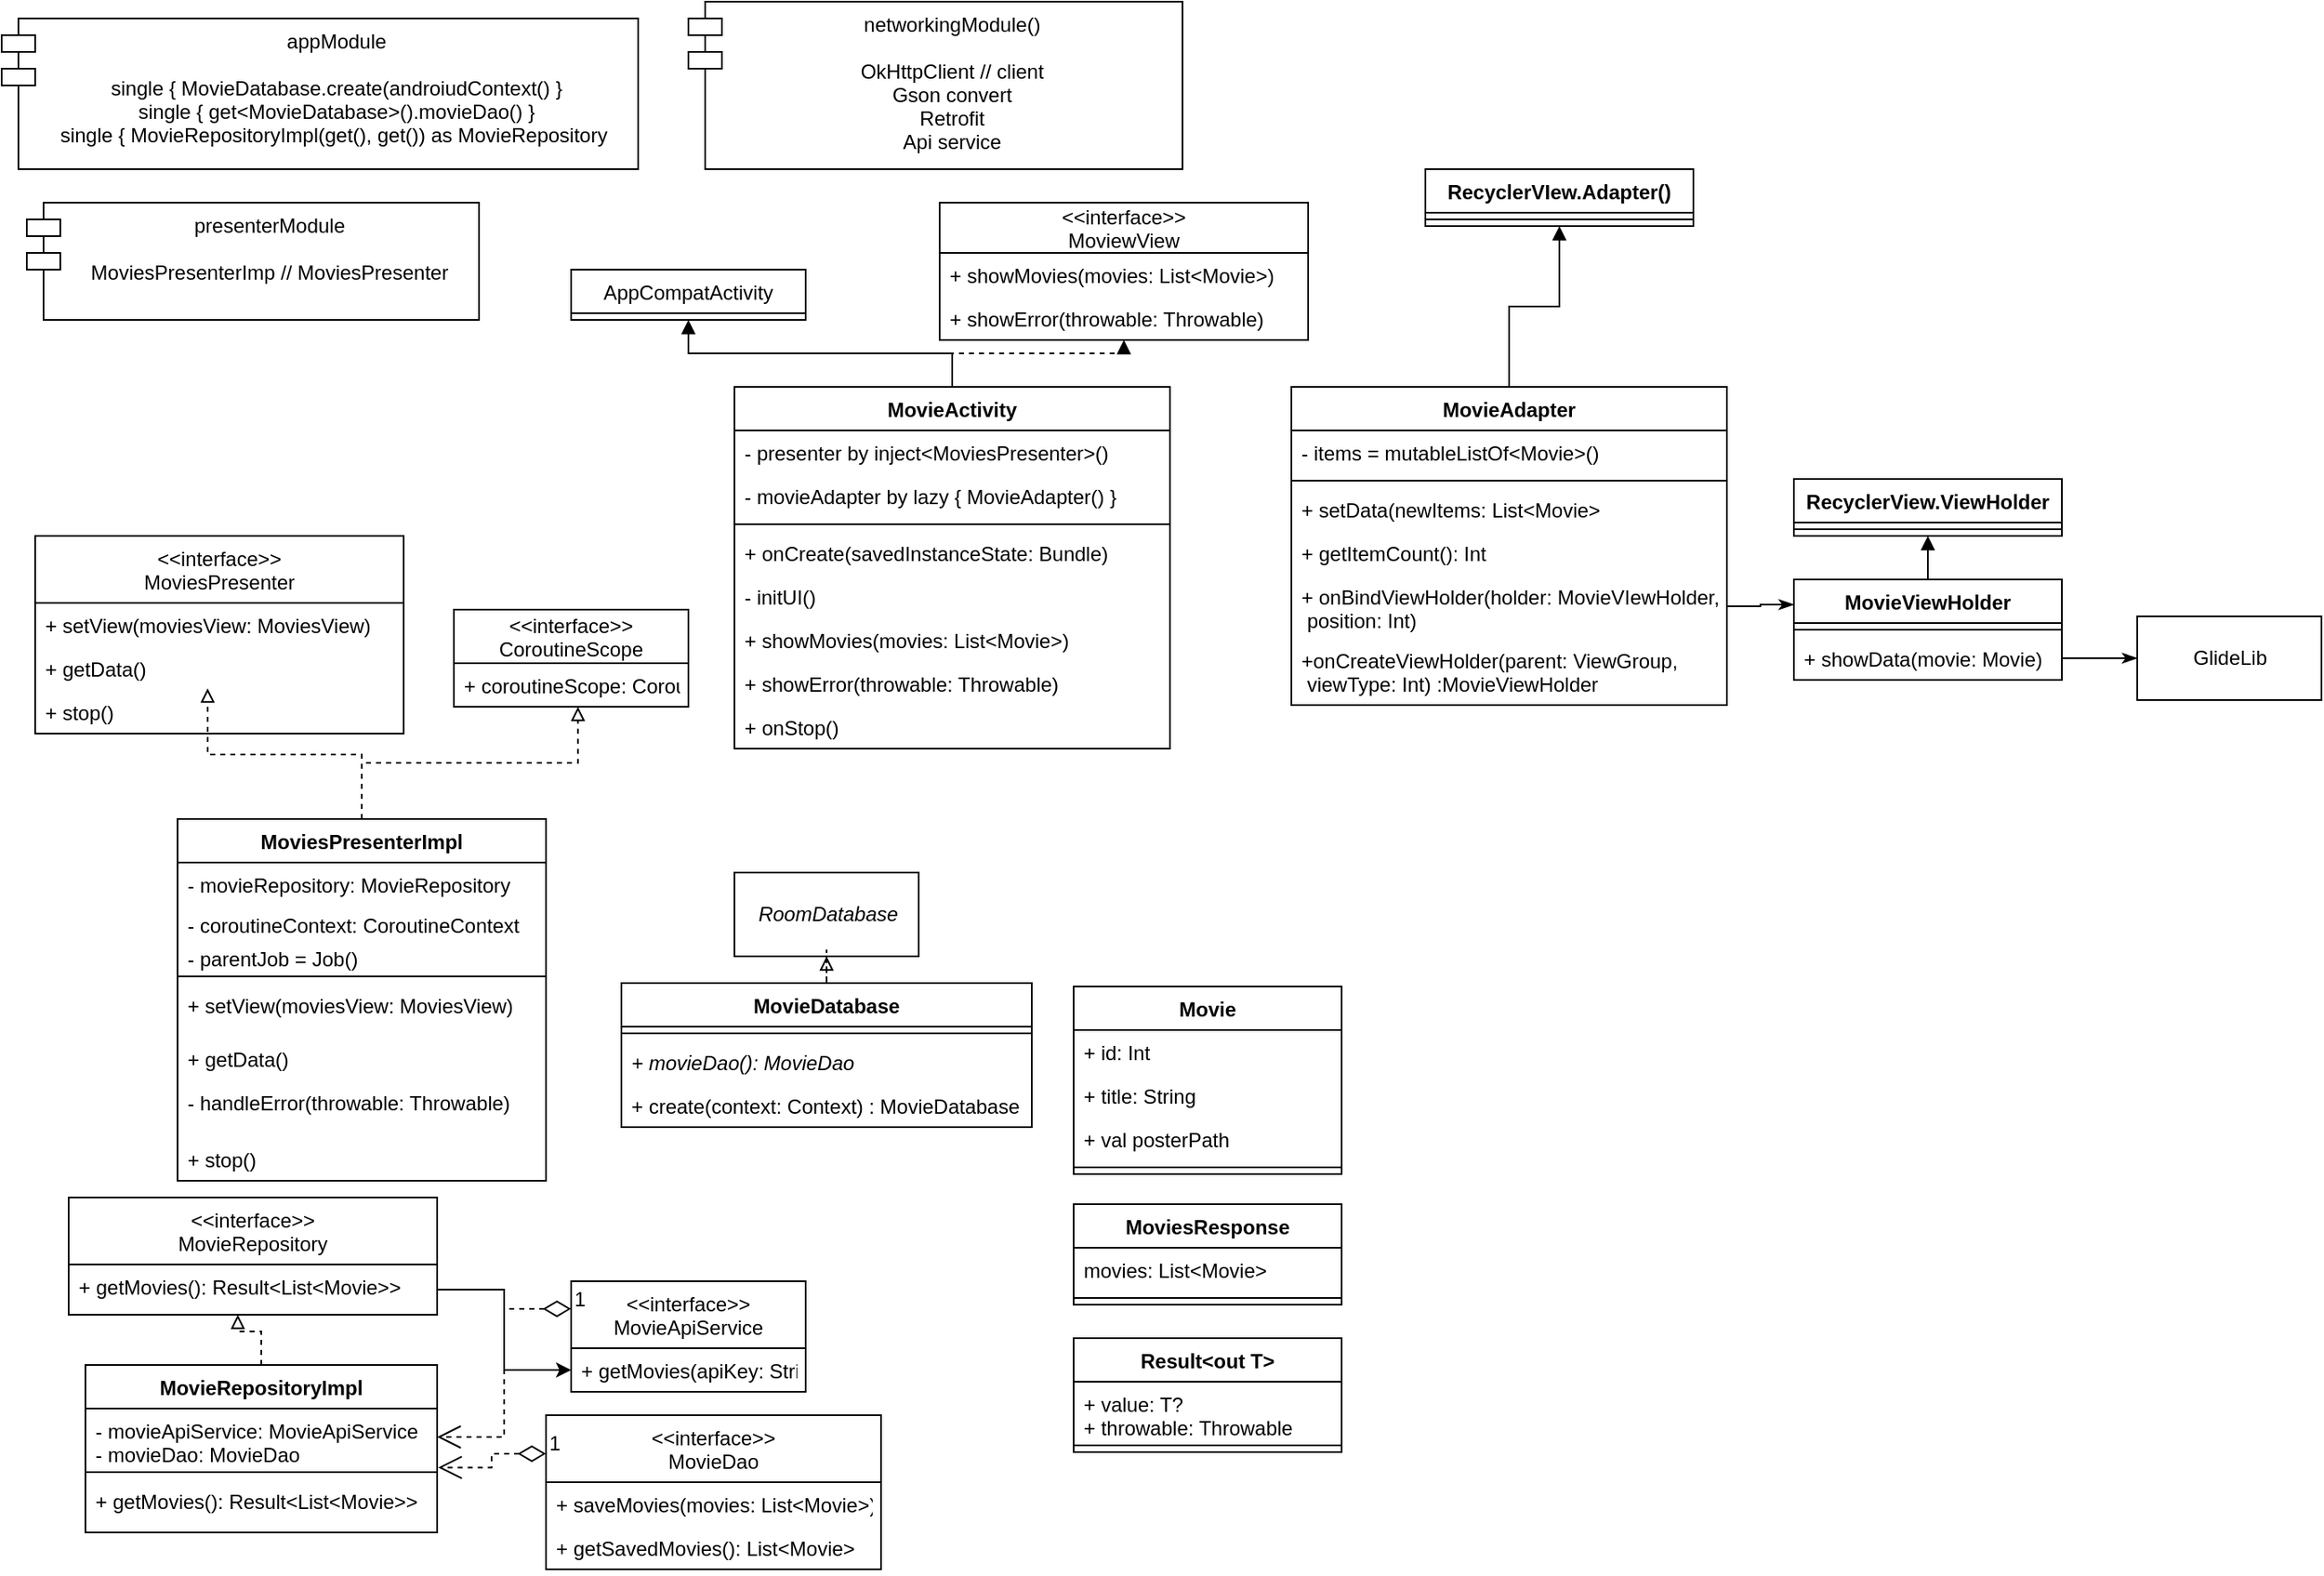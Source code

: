 <mxfile version="16.2.6" type="device"><diagram name="Page-1" id="c4acf3e9-155e-7222-9cf6-157b1a14988f"><mxGraphModel dx="1038" dy="579" grid="1" gridSize="10" guides="1" tooltips="1" connect="1" arrows="1" fold="1" page="1" pageScale="1" pageWidth="850" pageHeight="1100" background="none" math="0" shadow="0"><root><mxCell id="0"/><mxCell id="1" parent="0"/><mxCell id="kqm0lMJhijm5IPCF90qn-11" style="edgeStyle=orthogonalEdgeStyle;rounded=0;orthogonalLoop=1;jettySize=auto;html=1;dashed=1;endArrow=block;endFill=0;strokeColor=default;entryX=0.468;entryY=0.962;entryDx=0;entryDy=0;entryPerimeter=0;" parent="1" source="kqm0lMJhijm5IPCF90qn-4" target="kqm0lMJhijm5IPCF90qn-42" edge="1"><mxGeometry relative="1" as="geometry"><mxPoint x="289" y="488" as="targetPoint"/></mxGeometry></mxCell><object label="MoviesPresenterImpl" id="kqm0lMJhijm5IPCF90qn-4"><mxCell style="swimlane;fontStyle=1;align=center;verticalAlign=top;childLayout=stackLayout;horizontal=1;startSize=26;horizontalStack=0;resizeParent=1;resizeParentMax=0;resizeLast=0;collapsible=1;marginBottom=0;rounded=0;shadow=0;glass=0;sketch=0;fillColor=default;" parent="1" vertex="1"><mxGeometry x="105" y="518" width="220" height="216" as="geometry"><mxRectangle x="130" y="520" width="150" height="26" as="alternateBounds"/></mxGeometry></mxCell></object><mxCell id="kqm0lMJhijm5IPCF90qn-5" value="- movieRepository: MovieRepository" style="text;strokeColor=none;fillColor=none;align=left;verticalAlign=top;spacingLeft=4;spacingRight=4;overflow=hidden;rotatable=0;points=[[0,0.5],[1,0.5]];portConstraint=eastwest;rounded=0;shadow=0;glass=0;sketch=0;" parent="kqm0lMJhijm5IPCF90qn-4" vertex="1"><mxGeometry y="26" width="220" height="24" as="geometry"/></mxCell><mxCell id="tw85Ys6KGwr3JEd0iaZm-12" value="- coroutineContext: CoroutineContext" style="text;strokeColor=none;fillColor=none;align=left;verticalAlign=top;spacingLeft=4;spacingRight=4;overflow=hidden;rotatable=0;points=[[0,0.5],[1,0.5]];portConstraint=eastwest;rounded=0;shadow=0;glass=0;sketch=0;" vertex="1" parent="kqm0lMJhijm5IPCF90qn-4"><mxGeometry y="50" width="220" height="20" as="geometry"/></mxCell><mxCell id="tw85Ys6KGwr3JEd0iaZm-14" value="- parentJob = Job()" style="text;strokeColor=none;fillColor=none;align=left;verticalAlign=top;spacingLeft=4;spacingRight=4;overflow=hidden;rotatable=0;points=[[0,0.5],[1,0.5]];portConstraint=eastwest;rounded=0;shadow=0;glass=0;sketch=0;" vertex="1" parent="kqm0lMJhijm5IPCF90qn-4"><mxGeometry y="70" width="220" height="20" as="geometry"/></mxCell><mxCell id="kqm0lMJhijm5IPCF90qn-6" value="" style="line;strokeWidth=1;fillColor=none;align=left;verticalAlign=middle;spacingTop=-1;spacingLeft=3;spacingRight=3;rotatable=0;labelPosition=right;points=[];portConstraint=eastwest;rounded=0;shadow=0;glass=0;sketch=0;" parent="kqm0lMJhijm5IPCF90qn-4" vertex="1"><mxGeometry y="90" width="220" height="8" as="geometry"/></mxCell><mxCell id="kqm0lMJhijm5IPCF90qn-7" value="+ setView(moviesView: MoviesView)" style="text;strokeColor=none;fillColor=none;align=left;verticalAlign=top;spacingLeft=4;spacingRight=4;overflow=hidden;rotatable=0;points=[[0,0.5],[1,0.5]];portConstraint=eastwest;rounded=0;shadow=0;glass=0;sketch=0;" parent="kqm0lMJhijm5IPCF90qn-4" vertex="1"><mxGeometry y="98" width="220" height="32" as="geometry"/></mxCell><mxCell id="tw85Ys6KGwr3JEd0iaZm-9" value="+ getData()" style="text;strokeColor=none;fillColor=none;align=left;verticalAlign=top;spacingLeft=4;spacingRight=4;overflow=hidden;rotatable=0;points=[[0,0.5],[1,0.5]];portConstraint=eastwest;" vertex="1" parent="kqm0lMJhijm5IPCF90qn-4"><mxGeometry y="130" width="220" height="26" as="geometry"/></mxCell><mxCell id="tw85Ys6KGwr3JEd0iaZm-6" value="- handleError(throwable: Throwable)" style="text;strokeColor=none;fillColor=none;align=left;verticalAlign=top;spacingLeft=4;spacingRight=4;overflow=hidden;rotatable=0;points=[[0,0.5],[1,0.5]];portConstraint=eastwest;rounded=0;shadow=0;glass=0;sketch=0;" vertex="1" parent="kqm0lMJhijm5IPCF90qn-4"><mxGeometry y="156" width="220" height="34" as="geometry"/></mxCell><mxCell id="tw85Ys6KGwr3JEd0iaZm-10" value="+ stop()" style="text;strokeColor=none;fillColor=none;align=left;verticalAlign=top;spacingLeft=4;spacingRight=4;overflow=hidden;rotatable=0;points=[[0,0.5],[1,0.5]];portConstraint=eastwest;" vertex="1" parent="kqm0lMJhijm5IPCF90qn-4"><mxGeometry y="190" width="220" height="26" as="geometry"/></mxCell><mxCell id="kqm0lMJhijm5IPCF90qn-34" style="edgeStyle=orthogonalEdgeStyle;rounded=0;orthogonalLoop=1;jettySize=auto;html=1;entryX=0.529;entryY=1;entryDx=0;entryDy=0;dashed=1;fontFamily=Helvetica;fontSize=12;fontColor=default;endArrow=block;endFill=0;startSize=26;strokeColor=default;exitX=0.5;exitY=0;exitDx=0;exitDy=0;entryPerimeter=0;" parent="1" source="kqm0lMJhijm5IPCF90qn-4" target="kqm0lMJhijm5IPCF90qn-45" edge="1"><mxGeometry relative="1" as="geometry"><mxPoint x="320" y="708" as="sourcePoint"/><mxPoint x="445" y="488" as="targetPoint"/></mxGeometry></mxCell><mxCell id="kqm0lMJhijm5IPCF90qn-36" value="&lt;&lt;interface&gt;&gt;&#10;MovieRepository" style="swimlane;fontStyle=0;childLayout=stackLayout;horizontal=1;startSize=40;fillColor=none;horizontalStack=0;resizeParent=1;resizeParentMax=0;resizeLast=0;collapsible=1;marginBottom=0;rounded=0;shadow=0;glass=0;sketch=0;fontFamily=Helvetica;fontSize=12;fontColor=default;strokeColor=default;" parent="1" vertex="1"><mxGeometry x="40" y="744" width="220" height="70" as="geometry"><mxRectangle x="550" y="350" width="120" height="30" as="alternateBounds"/></mxGeometry></mxCell><mxCell id="kqm0lMJhijm5IPCF90qn-37" value="+ getMovies(): Result&lt;List&lt;Movie&gt;&gt;" style="text;strokeColor=none;fillColor=none;align=left;verticalAlign=top;spacingLeft=4;spacingRight=4;overflow=hidden;rotatable=0;points=[[0,0.5],[1,0.5]];portConstraint=eastwest;rounded=0;shadow=0;glass=0;sketch=0;fontFamily=Helvetica;fontSize=12;fontColor=default;startSize=26;" parent="kqm0lMJhijm5IPCF90qn-36" vertex="1"><mxGeometry y="40" width="220" height="30" as="geometry"/></mxCell><mxCell id="kqm0lMJhijm5IPCF90qn-40" value="&lt;&lt;interface&gt;&gt;&#10;MoviesPresenter" style="swimlane;fontStyle=0;childLayout=stackLayout;horizontal=1;startSize=40;fillColor=none;horizontalStack=0;resizeParent=1;resizeParentMax=0;resizeLast=0;collapsible=1;marginBottom=0;rounded=0;shadow=0;glass=0;sketch=0;fontFamily=Helvetica;fontSize=12;fontColor=default;strokeColor=default;" parent="1" vertex="1"><mxGeometry x="20" y="349" width="220" height="118" as="geometry"/></mxCell><mxCell id="kqm0lMJhijm5IPCF90qn-41" value="+ setView(moviesView: MoviesView)" style="text;strokeColor=none;fillColor=none;align=left;verticalAlign=top;spacingLeft=4;spacingRight=4;overflow=hidden;rotatable=0;points=[[0,0.5],[1,0.5]];portConstraint=eastwest;rounded=0;shadow=0;glass=0;sketch=0;fontFamily=Helvetica;fontSize=12;fontColor=default;startSize=26;" parent="kqm0lMJhijm5IPCF90qn-40" vertex="1"><mxGeometry y="40" width="220" height="26" as="geometry"/></mxCell><mxCell id="kqm0lMJhijm5IPCF90qn-42" value="+ getData()" style="text;strokeColor=none;fillColor=none;align=left;verticalAlign=top;spacingLeft=4;spacingRight=4;overflow=hidden;rotatable=0;points=[[0,0.5],[1,0.5]];portConstraint=eastwest;rounded=0;shadow=0;glass=0;sketch=0;fontFamily=Helvetica;fontSize=12;fontColor=default;startSize=26;" parent="kqm0lMJhijm5IPCF90qn-40" vertex="1"><mxGeometry y="66" width="220" height="26" as="geometry"/></mxCell><mxCell id="tw85Ys6KGwr3JEd0iaZm-3" value="+ stop()" style="text;strokeColor=none;fillColor=none;align=left;verticalAlign=top;spacingLeft=4;spacingRight=4;overflow=hidden;rotatable=0;points=[[0,0.5],[1,0.5]];portConstraint=eastwest;rounded=0;shadow=0;glass=0;sketch=0;fontFamily=Helvetica;fontSize=12;fontColor=default;startSize=26;" vertex="1" parent="kqm0lMJhijm5IPCF90qn-40"><mxGeometry y="92" width="220" height="26" as="geometry"/></mxCell><mxCell id="kqm0lMJhijm5IPCF90qn-44" value="&lt;&lt;interface&gt;&gt;&#10;CoroutineScope" style="swimlane;fontStyle=0;childLayout=stackLayout;horizontal=1;startSize=32;fillColor=none;horizontalStack=0;resizeParent=1;resizeParentMax=0;resizeLast=0;collapsible=1;marginBottom=0;rounded=0;shadow=0;glass=0;sketch=0;fontFamily=Helvetica;fontSize=12;fontColor=default;strokeColor=default;" parent="1" vertex="1"><mxGeometry x="270" y="393" width="140" height="58" as="geometry"/></mxCell><mxCell id="kqm0lMJhijm5IPCF90qn-45" value="+ coroutineScope: CoroutineScope" style="text;strokeColor=none;fillColor=none;align=left;verticalAlign=top;spacingLeft=4;spacingRight=4;overflow=hidden;rotatable=0;points=[[0,0.5],[1,0.5]];portConstraint=eastwest;rounded=0;shadow=0;glass=0;sketch=0;fontFamily=Helvetica;fontSize=12;fontColor=default;startSize=26;" parent="kqm0lMJhijm5IPCF90qn-44" vertex="1"><mxGeometry y="32" width="140" height="26" as="geometry"/></mxCell><mxCell id="kqm0lMJhijm5IPCF90qn-48" value="Result&lt;out T&gt;" style="swimlane;fontStyle=1;align=center;verticalAlign=top;childLayout=stackLayout;horizontal=1;startSize=26;horizontalStack=0;resizeParent=1;resizeParentMax=0;resizeLast=0;collapsible=1;marginBottom=0;rounded=0;shadow=0;glass=0;sketch=0;fontFamily=Helvetica;fontSize=12;fontColor=default;strokeColor=default;fillColor=default;" parent="1" vertex="1"><mxGeometry x="640" y="828" width="160" height="68" as="geometry"/></mxCell><mxCell id="kqm0lMJhijm5IPCF90qn-49" value="+ value: T?&#10;+ throwable: Throwable" style="text;strokeColor=none;fillColor=none;align=left;verticalAlign=top;spacingLeft=4;spacingRight=4;overflow=hidden;rotatable=0;points=[[0,0.5],[1,0.5]];portConstraint=eastwest;rounded=0;shadow=0;glass=0;sketch=0;fontFamily=Helvetica;fontSize=12;fontColor=default;startSize=26;" parent="kqm0lMJhijm5IPCF90qn-48" vertex="1"><mxGeometry y="26" width="160" height="34" as="geometry"/></mxCell><mxCell id="kqm0lMJhijm5IPCF90qn-50" value="" style="line;strokeWidth=1;fillColor=none;align=left;verticalAlign=middle;spacingTop=-1;spacingLeft=3;spacingRight=3;rotatable=0;labelPosition=right;points=[];portConstraint=eastwest;rounded=0;shadow=0;glass=0;sketch=0;fontFamily=Helvetica;fontSize=12;fontColor=default;startSize=26;" parent="kqm0lMJhijm5IPCF90qn-48" vertex="1"><mxGeometry y="60" width="160" height="8" as="geometry"/></mxCell><mxCell id="kqm0lMJhijm5IPCF90qn-56" style="edgeStyle=orthogonalEdgeStyle;rounded=0;orthogonalLoop=1;jettySize=auto;html=1;entryX=0.459;entryY=1.001;entryDx=0;entryDy=0;entryPerimeter=0;dashed=1;fontFamily=Helvetica;fontSize=12;fontColor=default;endArrow=block;endFill=0;startSize=26;strokeColor=default;" parent="1" source="kqm0lMJhijm5IPCF90qn-52" target="kqm0lMJhijm5IPCF90qn-37" edge="1"><mxGeometry relative="1" as="geometry"/></mxCell><mxCell id="kqm0lMJhijm5IPCF90qn-52" value="MovieRepositoryImpl" style="swimlane;fontStyle=1;align=center;verticalAlign=top;childLayout=stackLayout;horizontal=1;startSize=26;horizontalStack=0;resizeParent=1;resizeParentMax=0;resizeLast=0;collapsible=1;marginBottom=0;rounded=0;shadow=0;glass=0;sketch=0;fontFamily=Helvetica;fontSize=12;fontColor=default;strokeColor=default;fillColor=default;" parent="1" vertex="1"><mxGeometry x="50" y="844" width="210" height="100" as="geometry"/></mxCell><mxCell id="kqm0lMJhijm5IPCF90qn-53" value="- movieApiService: MovieApiService&#10;- movieDao: MovieDao" style="text;strokeColor=none;fillColor=none;align=left;verticalAlign=top;spacingLeft=4;spacingRight=4;overflow=hidden;rotatable=0;points=[[0,0.5],[1,0.5]];portConstraint=eastwest;rounded=0;shadow=0;glass=0;sketch=0;fontFamily=Helvetica;fontSize=12;fontColor=default;startSize=26;" parent="kqm0lMJhijm5IPCF90qn-52" vertex="1"><mxGeometry y="26" width="210" height="34" as="geometry"/></mxCell><mxCell id="kqm0lMJhijm5IPCF90qn-54" value="" style="line;strokeWidth=1;fillColor=none;align=left;verticalAlign=middle;spacingTop=-1;spacingLeft=3;spacingRight=3;rotatable=0;labelPosition=right;points=[];portConstraint=eastwest;rounded=0;shadow=0;glass=0;sketch=0;fontFamily=Helvetica;fontSize=12;fontColor=default;startSize=26;" parent="kqm0lMJhijm5IPCF90qn-52" vertex="1"><mxGeometry y="60" width="210" height="8" as="geometry"/></mxCell><mxCell id="kqm0lMJhijm5IPCF90qn-55" value="+ getMovies(): Result&lt;List&lt;Movie&gt;&gt;" style="text;strokeColor=none;fillColor=none;align=left;verticalAlign=top;spacingLeft=4;spacingRight=4;overflow=hidden;rotatable=0;points=[[0,0.5],[1,0.5]];portConstraint=eastwest;rounded=0;shadow=0;glass=0;sketch=0;fontFamily=Helvetica;fontSize=12;fontColor=default;startSize=26;" parent="kqm0lMJhijm5IPCF90qn-52" vertex="1"><mxGeometry y="68" width="210" height="32" as="geometry"/></mxCell><mxCell id="6O_Hk22rDCOHwcUFQRKU-26" style="edgeStyle=orthogonalEdgeStyle;shape=flexArrow;rounded=0;orthogonalLoop=1;jettySize=auto;html=1;exitX=1;exitY=0.5;exitDx=0;exitDy=0;dashed=1;endArrow=block;endFill=0;" parent="kqm0lMJhijm5IPCF90qn-52" source="kqm0lMJhijm5IPCF90qn-55" target="kqm0lMJhijm5IPCF90qn-55" edge="1"><mxGeometry relative="1" as="geometry"/></mxCell><mxCell id="kqm0lMJhijm5IPCF90qn-57" value="&lt;&lt;interface&gt;&gt;&#10;MovieApiService" style="swimlane;fontStyle=0;childLayout=stackLayout;horizontal=1;startSize=40;fillColor=none;horizontalStack=0;resizeParent=1;resizeParentMax=0;resizeLast=0;collapsible=1;marginBottom=0;rounded=0;shadow=0;glass=0;sketch=0;fontFamily=Helvetica;fontSize=12;fontColor=default;strokeColor=default;" parent="1" vertex="1"><mxGeometry x="340" y="794" width="140" height="66" as="geometry"/></mxCell><mxCell id="kqm0lMJhijm5IPCF90qn-58" value="+ getMovies(apiKey: String): String: Call&lt;MoviesResponse&gt;" style="text;strokeColor=none;fillColor=none;align=left;verticalAlign=top;spacingLeft=4;spacingRight=4;overflow=hidden;rotatable=0;points=[[0,0.5],[1,0.5]];portConstraint=eastwest;rounded=0;shadow=0;glass=0;sketch=0;fontFamily=Helvetica;fontSize=12;fontColor=default;startSize=26;" parent="kqm0lMJhijm5IPCF90qn-57" vertex="1"><mxGeometry y="40" width="140" height="26" as="geometry"/></mxCell><mxCell id="kqm0lMJhijm5IPCF90qn-67" value="1" style="endArrow=open;html=1;endSize=12;startArrow=diamondThin;startSize=14;startFill=0;edgeStyle=orthogonalEdgeStyle;align=left;verticalAlign=bottom;rounded=0;dashed=1;fontFamily=Helvetica;fontSize=12;fontColor=default;strokeColor=default;exitX=0;exitY=0.25;exitDx=0;exitDy=0;" parent="1" source="kqm0lMJhijm5IPCF90qn-57" target="kqm0lMJhijm5IPCF90qn-53" edge="1"><mxGeometry x="-1" y="3" relative="1" as="geometry"><mxPoint x="450" y="762" as="sourcePoint"/><mxPoint x="610" y="762" as="targetPoint"/></mxGeometry></mxCell><mxCell id="kqm0lMJhijm5IPCF90qn-69" value="1" style="endArrow=open;html=1;endSize=12;startArrow=diamondThin;startSize=14;startFill=0;edgeStyle=orthogonalEdgeStyle;align=left;verticalAlign=bottom;rounded=0;dashed=1;fontFamily=Helvetica;fontSize=12;fontColor=default;strokeColor=default;entryX=1.003;entryY=1.036;entryDx=0;entryDy=0;entryPerimeter=0;exitX=0;exitY=0.25;exitDx=0;exitDy=0;" parent="1" source="kqm0lMJhijm5IPCF90qn-70" target="kqm0lMJhijm5IPCF90qn-53" edge="1"><mxGeometry x="-1" y="3" relative="1" as="geometry"><mxPoint x="480" y="932" as="sourcePoint"/><mxPoint x="300" y="852" as="targetPoint"/></mxGeometry></mxCell><mxCell id="kqm0lMJhijm5IPCF90qn-70" value="&lt;&lt;interface&gt;&gt;&#10;MovieDao" style="swimlane;fontStyle=0;childLayout=stackLayout;horizontal=1;startSize=40;fillColor=none;horizontalStack=0;resizeParent=1;resizeParentMax=0;resizeLast=0;collapsible=1;marginBottom=0;rounded=0;shadow=0;glass=0;sketch=0;fontFamily=Helvetica;fontSize=12;fontColor=default;strokeColor=default;" parent="1" vertex="1"><mxGeometry x="325" y="874" width="200" height="92" as="geometry"/></mxCell><mxCell id="kqm0lMJhijm5IPCF90qn-71" value="+ saveMovies(movies: List&lt;Movie&gt;)" style="text;strokeColor=none;fillColor=none;align=left;verticalAlign=top;spacingLeft=4;spacingRight=4;overflow=hidden;rotatable=0;points=[[0,0.5],[1,0.5]];portConstraint=eastwest;rounded=0;shadow=0;glass=0;sketch=0;fontFamily=Helvetica;fontSize=12;fontColor=default;startSize=26;" parent="kqm0lMJhijm5IPCF90qn-70" vertex="1"><mxGeometry y="40" width="200" height="26" as="geometry"/></mxCell><mxCell id="kqm0lMJhijm5IPCF90qn-72" value="+ getSavedMovies(): List&lt;Movie&gt;" style="text;strokeColor=none;fillColor=none;align=left;verticalAlign=top;spacingLeft=4;spacingRight=4;overflow=hidden;rotatable=0;points=[[0,0.5],[1,0.5]];portConstraint=eastwest;rounded=0;shadow=0;glass=0;sketch=0;fontFamily=Helvetica;fontSize=12;fontColor=default;startSize=26;" parent="kqm0lMJhijm5IPCF90qn-70" vertex="1"><mxGeometry y="66" width="200" height="26" as="geometry"/></mxCell><mxCell id="6O_Hk22rDCOHwcUFQRKU-5" value="&lt;i&gt;RoomDatabase&lt;/i&gt;" style="html=1;" parent="1" vertex="1"><mxGeometry x="437.5" y="550" width="110" height="50" as="geometry"/></mxCell><mxCell id="6O_Hk22rDCOHwcUFQRKU-10" style="edgeStyle=orthogonalEdgeStyle;rounded=0;orthogonalLoop=1;jettySize=auto;html=1;entryX=0.5;entryY=1;entryDx=0;entryDy=0;dashed=1;endArrow=block;endFill=0;" parent="1" source="6O_Hk22rDCOHwcUFQRKU-6" target="6O_Hk22rDCOHwcUFQRKU-5" edge="1"><mxGeometry relative="1" as="geometry"/></mxCell><mxCell id="6O_Hk22rDCOHwcUFQRKU-6" value="MovieDatabase" style="swimlane;fontStyle=1;align=center;verticalAlign=top;childLayout=stackLayout;horizontal=1;startSize=26;horizontalStack=0;resizeParent=1;resizeParentMax=0;resizeLast=0;collapsible=1;marginBottom=0;" parent="1" vertex="1"><mxGeometry x="370" y="616" width="245" height="86" as="geometry"/></mxCell><mxCell id="6O_Hk22rDCOHwcUFQRKU-8" value="" style="line;strokeWidth=1;fillColor=none;align=left;verticalAlign=middle;spacingTop=-1;spacingLeft=3;spacingRight=3;rotatable=0;labelPosition=right;points=[];portConstraint=eastwest;" parent="6O_Hk22rDCOHwcUFQRKU-6" vertex="1"><mxGeometry y="26" width="245" height="8" as="geometry"/></mxCell><mxCell id="6O_Hk22rDCOHwcUFQRKU-9" value="+ movieDao(): MovieDao" style="text;strokeColor=none;fillColor=none;align=left;verticalAlign=top;spacingLeft=4;spacingRight=4;overflow=hidden;rotatable=0;points=[[0,0.5],[1,0.5]];portConstraint=eastwest;fontStyle=2" parent="6O_Hk22rDCOHwcUFQRKU-6" vertex="1"><mxGeometry y="34" width="245" height="26" as="geometry"/></mxCell><mxCell id="6O_Hk22rDCOHwcUFQRKU-11" value="+ create(context: Context) : MovieDatabase" style="text;strokeColor=none;fillColor=none;align=left;verticalAlign=top;spacingLeft=4;spacingRight=4;overflow=hidden;rotatable=0;points=[[0,0.5],[1,0.5]];portConstraint=eastwest;" parent="6O_Hk22rDCOHwcUFQRKU-6" vertex="1"><mxGeometry y="60" width="245" height="26" as="geometry"/></mxCell><mxCell id="6O_Hk22rDCOHwcUFQRKU-12" value="Movie" style="swimlane;fontStyle=1;align=center;verticalAlign=top;childLayout=stackLayout;horizontal=1;startSize=26;horizontalStack=0;resizeParent=1;resizeParentMax=0;resizeLast=0;collapsible=1;marginBottom=0;" parent="1" vertex="1"><mxGeometry x="640" y="618" width="160" height="112" as="geometry"/></mxCell><mxCell id="6O_Hk22rDCOHwcUFQRKU-13" value="+ id: Int" style="text;strokeColor=none;fillColor=none;align=left;verticalAlign=top;spacingLeft=4;spacingRight=4;overflow=hidden;rotatable=0;points=[[0,0.5],[1,0.5]];portConstraint=eastwest;" parent="6O_Hk22rDCOHwcUFQRKU-12" vertex="1"><mxGeometry y="26" width="160" height="26" as="geometry"/></mxCell><mxCell id="6O_Hk22rDCOHwcUFQRKU-18" value="+ title: String" style="text;strokeColor=none;fillColor=none;align=left;verticalAlign=top;spacingLeft=4;spacingRight=4;overflow=hidden;rotatable=0;points=[[0,0.5],[1,0.5]];portConstraint=eastwest;" parent="6O_Hk22rDCOHwcUFQRKU-12" vertex="1"><mxGeometry y="52" width="160" height="26" as="geometry"/></mxCell><mxCell id="6O_Hk22rDCOHwcUFQRKU-16" value="+ val posterPath" style="text;strokeColor=none;fillColor=none;align=left;verticalAlign=top;spacingLeft=4;spacingRight=4;overflow=hidden;rotatable=0;points=[[0,0.5],[1,0.5]];portConstraint=eastwest;" parent="6O_Hk22rDCOHwcUFQRKU-12" vertex="1"><mxGeometry y="78" width="160" height="26" as="geometry"/></mxCell><mxCell id="6O_Hk22rDCOHwcUFQRKU-14" value="" style="line;strokeWidth=1;fillColor=none;align=left;verticalAlign=middle;spacingTop=-1;spacingLeft=3;spacingRight=3;rotatable=0;labelPosition=right;points=[];portConstraint=eastwest;" parent="6O_Hk22rDCOHwcUFQRKU-12" vertex="1"><mxGeometry y="104" width="160" height="8" as="geometry"/></mxCell><mxCell id="6O_Hk22rDCOHwcUFQRKU-19" value="MoviesResponse" style="swimlane;fontStyle=1;align=center;verticalAlign=top;childLayout=stackLayout;horizontal=1;startSize=26;horizontalStack=0;resizeParent=1;resizeParentMax=0;resizeLast=0;collapsible=1;marginBottom=0;" parent="1" vertex="1"><mxGeometry x="640" y="748" width="160" height="60" as="geometry"/></mxCell><mxCell id="6O_Hk22rDCOHwcUFQRKU-20" value="movies: List&lt;Movie&gt;" style="text;strokeColor=none;fillColor=none;align=left;verticalAlign=top;spacingLeft=4;spacingRight=4;overflow=hidden;rotatable=0;points=[[0,0.5],[1,0.5]];portConstraint=eastwest;" parent="6O_Hk22rDCOHwcUFQRKU-19" vertex="1"><mxGeometry y="26" width="160" height="26" as="geometry"/></mxCell><mxCell id="6O_Hk22rDCOHwcUFQRKU-21" value="" style="line;strokeWidth=1;fillColor=none;align=left;verticalAlign=middle;spacingTop=-1;spacingLeft=3;spacingRight=3;rotatable=0;labelPosition=right;points=[];portConstraint=eastwest;" parent="6O_Hk22rDCOHwcUFQRKU-19" vertex="1"><mxGeometry y="52" width="160" height="8" as="geometry"/></mxCell><mxCell id="6O_Hk22rDCOHwcUFQRKU-23" value="appModule&#10;&#10;single { MovieDatabase.create(androiudContext() }&#10;single { get&lt;MovieDatabase&gt;().movieDao() }&#10;single { MovieRepositoryImpl(get(), get()) as MovieRepository " style="shape=module;align=left;spacingLeft=20;align=center;verticalAlign=top;" parent="1" vertex="1"><mxGeometry y="40" width="380" height="90" as="geometry"/></mxCell><mxCell id="6O_Hk22rDCOHwcUFQRKU-24" value="networkingModule()&#10;&#10;OkHttpClient // client&#10;Gson convert&#10;Retrofit&#10;Api service" style="shape=module;align=left;spacingLeft=20;align=center;verticalAlign=top;" parent="1" vertex="1"><mxGeometry x="410" y="30" width="295" height="100" as="geometry"/></mxCell><mxCell id="6O_Hk22rDCOHwcUFQRKU-25" value="presenterModule&#10;&#10;MoviesPresenterImp // MoviesPresenter" style="shape=module;align=left;spacingLeft=20;align=center;verticalAlign=top;" parent="1" vertex="1"><mxGeometry x="15" y="150" width="270" height="70" as="geometry"/></mxCell><mxCell id="6O_Hk22rDCOHwcUFQRKU-35" style="edgeStyle=orthogonalEdgeStyle;rounded=0;orthogonalLoop=1;jettySize=auto;html=1;entryX=0.5;entryY=1;entryDx=0;entryDy=0;endArrow=block;endFill=1;" parent="1" source="6O_Hk22rDCOHwcUFQRKU-27" target="6O_Hk22rDCOHwcUFQRKU-31" edge="1"><mxGeometry relative="1" as="geometry"/></mxCell><mxCell id="6O_Hk22rDCOHwcUFQRKU-40" style="edgeStyle=orthogonalEdgeStyle;rounded=0;orthogonalLoop=1;jettySize=auto;html=1;entryX=0.5;entryY=1;entryDx=0;entryDy=0;dashed=1;endArrow=block;endFill=1;" parent="1" source="6O_Hk22rDCOHwcUFQRKU-27" target="6O_Hk22rDCOHwcUFQRKU-36" edge="1"><mxGeometry relative="1" as="geometry"/></mxCell><mxCell id="6O_Hk22rDCOHwcUFQRKU-27" value="MovieActivity" style="swimlane;fontStyle=1;align=center;verticalAlign=top;childLayout=stackLayout;horizontal=1;startSize=26;horizontalStack=0;resizeParent=1;resizeParentMax=0;resizeLast=0;collapsible=1;marginBottom=0;" parent="1" vertex="1"><mxGeometry x="437.5" y="260" width="260" height="216" as="geometry"/></mxCell><mxCell id="6O_Hk22rDCOHwcUFQRKU-28" value="- presenter by inject&lt;MoviesPresenter&gt;()" style="text;strokeColor=none;fillColor=none;align=left;verticalAlign=top;spacingLeft=4;spacingRight=4;overflow=hidden;rotatable=0;points=[[0,0.5],[1,0.5]];portConstraint=eastwest;" parent="6O_Hk22rDCOHwcUFQRKU-27" vertex="1"><mxGeometry y="26" width="260" height="26" as="geometry"/></mxCell><mxCell id="6O_Hk22rDCOHwcUFQRKU-41" value="- movieAdapter by lazy { MovieAdapter() }" style="text;strokeColor=none;fillColor=none;align=left;verticalAlign=top;spacingLeft=4;spacingRight=4;overflow=hidden;rotatable=0;points=[[0,0.5],[1,0.5]];portConstraint=eastwest;" parent="6O_Hk22rDCOHwcUFQRKU-27" vertex="1"><mxGeometry y="52" width="260" height="26" as="geometry"/></mxCell><mxCell id="6O_Hk22rDCOHwcUFQRKU-29" value="" style="line;strokeWidth=1;fillColor=none;align=left;verticalAlign=middle;spacingTop=-1;spacingLeft=3;spacingRight=3;rotatable=0;labelPosition=right;points=[];portConstraint=eastwest;" parent="6O_Hk22rDCOHwcUFQRKU-27" vertex="1"><mxGeometry y="78" width="260" height="8" as="geometry"/></mxCell><mxCell id="6O_Hk22rDCOHwcUFQRKU-43" value="+ onCreate(savedInstanceState: Bundle)" style="text;strokeColor=none;fillColor=none;align=left;verticalAlign=top;spacingLeft=4;spacingRight=4;overflow=hidden;rotatable=0;points=[[0,0.5],[1,0.5]];portConstraint=eastwest;" parent="6O_Hk22rDCOHwcUFQRKU-27" vertex="1"><mxGeometry y="86" width="260" height="26" as="geometry"/></mxCell><mxCell id="6O_Hk22rDCOHwcUFQRKU-44" value="- initUI()" style="text;strokeColor=none;fillColor=none;align=left;verticalAlign=top;spacingLeft=4;spacingRight=4;overflow=hidden;rotatable=0;points=[[0,0.5],[1,0.5]];portConstraint=eastwest;" parent="6O_Hk22rDCOHwcUFQRKU-27" vertex="1"><mxGeometry y="112" width="260" height="26" as="geometry"/></mxCell><mxCell id="6O_Hk22rDCOHwcUFQRKU-42" value="+ showMovies(movies: List&lt;Movie&gt;)" style="text;strokeColor=none;fillColor=none;align=left;verticalAlign=top;spacingLeft=4;spacingRight=4;overflow=hidden;rotatable=0;points=[[0,0.5],[1,0.5]];portConstraint=eastwest;" parent="6O_Hk22rDCOHwcUFQRKU-27" vertex="1"><mxGeometry y="138" width="260" height="26" as="geometry"/></mxCell><mxCell id="6O_Hk22rDCOHwcUFQRKU-30" value="+ showError(throwable: Throwable)" style="text;strokeColor=none;fillColor=none;align=left;verticalAlign=top;spacingLeft=4;spacingRight=4;overflow=hidden;rotatable=0;points=[[0,0.5],[1,0.5]];portConstraint=eastwest;" parent="6O_Hk22rDCOHwcUFQRKU-27" vertex="1"><mxGeometry y="164" width="260" height="26" as="geometry"/></mxCell><mxCell id="tw85Ys6KGwr3JEd0iaZm-11" value="+ onStop()" style="text;strokeColor=none;fillColor=none;align=left;verticalAlign=top;spacingLeft=4;spacingRight=4;overflow=hidden;rotatable=0;points=[[0,0.5],[1,0.5]];portConstraint=eastwest;" vertex="1" parent="6O_Hk22rDCOHwcUFQRKU-27"><mxGeometry y="190" width="260" height="26" as="geometry"/></mxCell><mxCell id="6O_Hk22rDCOHwcUFQRKU-31" value="AppCompatActivity" style="swimlane;fontStyle=0;childLayout=stackLayout;horizontal=1;startSize=26;fillColor=none;horizontalStack=0;resizeParent=1;resizeParentMax=0;resizeLast=0;collapsible=1;marginBottom=0;" parent="1" vertex="1"><mxGeometry x="340" y="190" width="140" height="30" as="geometry"/></mxCell><mxCell id="6O_Hk22rDCOHwcUFQRKU-36" value="&lt;&lt;interface&gt;&gt;&#10;MoviewView" style="swimlane;fontStyle=0;childLayout=stackLayout;horizontal=1;startSize=30;fillColor=none;horizontalStack=0;resizeParent=1;resizeParentMax=0;resizeLast=0;collapsible=1;marginBottom=0;" parent="1" vertex="1"><mxGeometry x="560" y="150" width="220" height="82" as="geometry"/></mxCell><mxCell id="6O_Hk22rDCOHwcUFQRKU-37" value="+ showMovies(movies: List&lt;Movie&gt;)" style="text;strokeColor=none;fillColor=none;align=left;verticalAlign=top;spacingLeft=4;spacingRight=4;overflow=hidden;rotatable=0;points=[[0,0.5],[1,0.5]];portConstraint=eastwest;" parent="6O_Hk22rDCOHwcUFQRKU-36" vertex="1"><mxGeometry y="30" width="220" height="26" as="geometry"/></mxCell><mxCell id="6O_Hk22rDCOHwcUFQRKU-38" value="+ showError(throwable: Throwable)" style="text;strokeColor=none;fillColor=none;align=left;verticalAlign=top;spacingLeft=4;spacingRight=4;overflow=hidden;rotatable=0;points=[[0,0.5],[1,0.5]];portConstraint=eastwest;" parent="6O_Hk22rDCOHwcUFQRKU-36" vertex="1"><mxGeometry y="56" width="220" height="26" as="geometry"/></mxCell><mxCell id="6O_Hk22rDCOHwcUFQRKU-57" style="edgeStyle=orthogonalEdgeStyle;rounded=0;orthogonalLoop=1;jettySize=auto;html=1;entryX=0.5;entryY=1;entryDx=0;entryDy=0;endArrow=block;endFill=1;" parent="1" source="6O_Hk22rDCOHwcUFQRKU-45" target="6O_Hk22rDCOHwcUFQRKU-53" edge="1"><mxGeometry relative="1" as="geometry"/></mxCell><mxCell id="6O_Hk22rDCOHwcUFQRKU-45" value="MovieAdapter" style="swimlane;fontStyle=1;align=center;verticalAlign=top;childLayout=stackLayout;horizontal=1;startSize=26;horizontalStack=0;resizeParent=1;resizeParentMax=0;resizeLast=0;collapsible=1;marginBottom=0;" parent="1" vertex="1"><mxGeometry x="770" y="260" width="260" height="190" as="geometry"/></mxCell><mxCell id="6O_Hk22rDCOHwcUFQRKU-46" value="- items = mutableListOf&lt;Movie&gt;()" style="text;strokeColor=none;fillColor=none;align=left;verticalAlign=top;spacingLeft=4;spacingRight=4;overflow=hidden;rotatable=0;points=[[0,0.5],[1,0.5]];portConstraint=eastwest;" parent="6O_Hk22rDCOHwcUFQRKU-45" vertex="1"><mxGeometry y="26" width="260" height="26" as="geometry"/></mxCell><mxCell id="6O_Hk22rDCOHwcUFQRKU-47" value="" style="line;strokeWidth=1;fillColor=none;align=left;verticalAlign=middle;spacingTop=-1;spacingLeft=3;spacingRight=3;rotatable=0;labelPosition=right;points=[];portConstraint=eastwest;" parent="6O_Hk22rDCOHwcUFQRKU-45" vertex="1"><mxGeometry y="52" width="260" height="8" as="geometry"/></mxCell><mxCell id="6O_Hk22rDCOHwcUFQRKU-48" value="+ setData(newItems: List&lt;Movie&gt;" style="text;strokeColor=none;fillColor=none;align=left;verticalAlign=top;spacingLeft=4;spacingRight=4;overflow=hidden;rotatable=0;points=[[0,0.5],[1,0.5]];portConstraint=eastwest;" parent="6O_Hk22rDCOHwcUFQRKU-45" vertex="1"><mxGeometry y="60" width="260" height="26" as="geometry"/></mxCell><mxCell id="6O_Hk22rDCOHwcUFQRKU-50" value="+ getItemCount(): Int" style="text;strokeColor=none;fillColor=none;align=left;verticalAlign=top;spacingLeft=4;spacingRight=4;overflow=hidden;rotatable=0;points=[[0,0.5],[1,0.5]];portConstraint=eastwest;" parent="6O_Hk22rDCOHwcUFQRKU-45" vertex="1"><mxGeometry y="86" width="260" height="26" as="geometry"/></mxCell><mxCell id="6O_Hk22rDCOHwcUFQRKU-51" value="+ onBindViewHolder(holder: MovieVIewHolder,&#10; position: Int)" style="text;strokeColor=none;fillColor=none;align=left;verticalAlign=top;spacingLeft=4;spacingRight=4;overflow=hidden;rotatable=0;points=[[0,0.5],[1,0.5]];portConstraint=eastwest;" parent="6O_Hk22rDCOHwcUFQRKU-45" vertex="1"><mxGeometry y="112" width="260" height="38" as="geometry"/></mxCell><mxCell id="6O_Hk22rDCOHwcUFQRKU-49" value="+onCreateViewHolder(parent: ViewGroup,&#10; viewType: Int) :MovieViewHolder" style="text;strokeColor=none;fillColor=none;align=left;verticalAlign=top;spacingLeft=4;spacingRight=4;overflow=hidden;rotatable=0;points=[[0,0.5],[1,0.5]];portConstraint=eastwest;" parent="6O_Hk22rDCOHwcUFQRKU-45" vertex="1"><mxGeometry y="150" width="260" height="40" as="geometry"/></mxCell><mxCell id="6O_Hk22rDCOHwcUFQRKU-53" value="RecyclerVIew.Adapter()" style="swimlane;fontStyle=1;align=center;verticalAlign=top;childLayout=stackLayout;horizontal=1;startSize=26;horizontalStack=0;resizeParent=1;resizeParentMax=0;resizeLast=0;collapsible=1;marginBottom=0;" parent="1" vertex="1"><mxGeometry x="850" y="130" width="160" height="34" as="geometry"/></mxCell><mxCell id="6O_Hk22rDCOHwcUFQRKU-55" value="" style="line;strokeWidth=1;fillColor=none;align=left;verticalAlign=middle;spacingTop=-1;spacingLeft=3;spacingRight=3;rotatable=0;labelPosition=right;points=[];portConstraint=eastwest;" parent="6O_Hk22rDCOHwcUFQRKU-53" vertex="1"><mxGeometry y="26" width="160" height="8" as="geometry"/></mxCell><mxCell id="6O_Hk22rDCOHwcUFQRKU-66" style="edgeStyle=orthogonalEdgeStyle;rounded=0;orthogonalLoop=1;jettySize=auto;html=1;entryX=0.5;entryY=1;entryDx=0;entryDy=0;endArrow=block;endFill=1;" parent="1" source="6O_Hk22rDCOHwcUFQRKU-58" target="6O_Hk22rDCOHwcUFQRKU-62" edge="1"><mxGeometry relative="1" as="geometry"/></mxCell><mxCell id="6O_Hk22rDCOHwcUFQRKU-58" value="MovieViewHolder" style="swimlane;fontStyle=1;align=center;verticalAlign=top;childLayout=stackLayout;horizontal=1;startSize=26;horizontalStack=0;resizeParent=1;resizeParentMax=0;resizeLast=0;collapsible=1;marginBottom=0;" parent="1" vertex="1"><mxGeometry x="1070" y="375" width="160" height="60" as="geometry"/></mxCell><mxCell id="6O_Hk22rDCOHwcUFQRKU-60" value="" style="line;strokeWidth=1;fillColor=none;align=left;verticalAlign=middle;spacingTop=-1;spacingLeft=3;spacingRight=3;rotatable=0;labelPosition=right;points=[];portConstraint=eastwest;" parent="6O_Hk22rDCOHwcUFQRKU-58" vertex="1"><mxGeometry y="26" width="160" height="8" as="geometry"/></mxCell><mxCell id="6O_Hk22rDCOHwcUFQRKU-61" value="+ showData(movie: Movie)" style="text;strokeColor=none;fillColor=none;align=left;verticalAlign=top;spacingLeft=4;spacingRight=4;overflow=hidden;rotatable=0;points=[[0,0.5],[1,0.5]];portConstraint=eastwest;" parent="6O_Hk22rDCOHwcUFQRKU-58" vertex="1"><mxGeometry y="34" width="160" height="26" as="geometry"/></mxCell><mxCell id="6O_Hk22rDCOHwcUFQRKU-62" value="RecyclerView.ViewHolder" style="swimlane;fontStyle=1;align=center;verticalAlign=top;childLayout=stackLayout;horizontal=1;startSize=26;horizontalStack=0;resizeParent=1;resizeParentMax=0;resizeLast=0;collapsible=1;marginBottom=0;" parent="1" vertex="1"><mxGeometry x="1070" y="315" width="160" height="34" as="geometry"/></mxCell><mxCell id="6O_Hk22rDCOHwcUFQRKU-64" value="" style="line;strokeWidth=1;fillColor=none;align=left;verticalAlign=middle;spacingTop=-1;spacingLeft=3;spacingRight=3;rotatable=0;labelPosition=right;points=[];portConstraint=eastwest;" parent="6O_Hk22rDCOHwcUFQRKU-62" vertex="1"><mxGeometry y="26" width="160" height="8" as="geometry"/></mxCell><mxCell id="6O_Hk22rDCOHwcUFQRKU-74" style="edgeStyle=orthogonalEdgeStyle;rounded=0;orthogonalLoop=1;jettySize=auto;html=1;entryX=0;entryY=0.25;entryDx=0;entryDy=0;endArrow=classicThin;endFill=1;" parent="1" source="6O_Hk22rDCOHwcUFQRKU-51" target="6O_Hk22rDCOHwcUFQRKU-58" edge="1"><mxGeometry relative="1" as="geometry"/></mxCell><mxCell id="6O_Hk22rDCOHwcUFQRKU-75" value="GlideLib" style="html=1;" parent="1" vertex="1"><mxGeometry x="1275" y="397" width="110" height="50" as="geometry"/></mxCell><mxCell id="6O_Hk22rDCOHwcUFQRKU-76" style="edgeStyle=orthogonalEdgeStyle;rounded=0;orthogonalLoop=1;jettySize=auto;html=1;endArrow=classicThin;endFill=1;" parent="1" source="6O_Hk22rDCOHwcUFQRKU-61" target="6O_Hk22rDCOHwcUFQRKU-75" edge="1"><mxGeometry relative="1" as="geometry"/></mxCell><mxCell id="tw85Ys6KGwr3JEd0iaZm-7" value="" style="edgeStyle=orthogonalEdgeStyle;rounded=0;orthogonalLoop=1;jettySize=auto;html=1;" edge="1" parent="1" source="kqm0lMJhijm5IPCF90qn-37" target="kqm0lMJhijm5IPCF90qn-58"><mxGeometry relative="1" as="geometry"/></mxCell></root></mxGraphModel></diagram></mxfile>